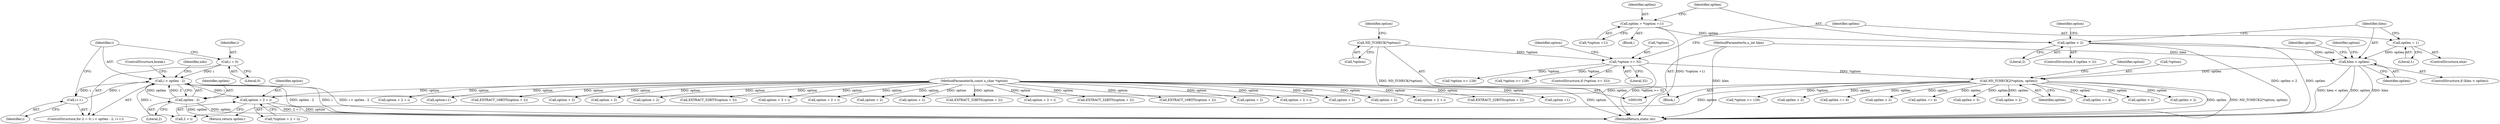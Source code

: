 digraph "0_tcpdump_211124b972e74f0da66bc8b16f181f78793e2f66@pointer" {
"1000359" [label="(Call,option + 2 + i)"];
"1000102" [label="(MethodParameterIn,const u_char *option)"];
"1000346" [label="(Call,i < optlen - 2)"];
"1000343" [label="(Call,i = 0)"];
"1000351" [label="(Call,i++)"];
"1000348" [label="(Call,optlen - 2)"];
"1000191" [label="(Call,ND_TCHECK2(*option, optlen))"];
"1000111" [label="(Call,*option >= 32)"];
"1000107" [label="(Call,ND_TCHECK(*option))"];
"1000162" [label="(Call,hlen < optlen)"];
"1000103" [label="(MethodParameterIn,u_int hlen)"];
"1000158" [label="(Call,optlen = 1)"];
"1000128" [label="(Call,optlen < 2)"];
"1000121" [label="(Call,optlen = *(option +1))"];
"1000342" [label="(ControlStructure,for (i = 0; i < optlen - 2; i++))"];
"1000343" [label="(Call,i = 0)"];
"1000113" [label="(Identifier,option)"];
"1000282" [label="(Call,option + 2)"];
"1000112" [label="(Call,*option)"];
"1000364" [label="(ControlStructure,break;)"];
"1000474" [label="(Call,EXTRACT_32BITS(option + 2))"];
"1000194" [label="(Identifier,optlen)"];
"1000347" [label="(Identifier,i)"];
"1000466" [label="(Call,optlen == 4)"];
"1000458" [label="(Call,option + 2 + i)"];
"1000540" [label="(Call,optlen > 2)"];
"1000514" [label="(Call,EXTRACT_32BITS(option + 2))"];
"1000164" [label="(Identifier,optlen)"];
"1000345" [label="(Literal,0)"];
"1000127" [label="(ControlStructure,if (optlen < 2))"];
"1000161" [label="(ControlStructure,if (hlen < optlen))"];
"1000111" [label="(Call,*option >= 32)"];
"1000193" [label="(Identifier,option)"];
"1000217" [label="(Call,EXTRACT_16BITS(option + 2))"];
"1000475" [label="(Call,option + 2)"];
"1000114" [label="(Literal,32)"];
"1000135" [label="(Identifier,option)"];
"1000565" [label="(Call,option + 2 + i)"];
"1000108" [label="(Call,*option)"];
"1000167" [label="(Call,*option >= 128)"];
"1000529" [label="(Call,option + 2)"];
"1000571" [label="(Return,return optlen;)"];
"1000159" [label="(Identifier,optlen)"];
"1000158" [label="(Call,optlen = 1)"];
"1000269" [label="(Call,option + 2)"];
"1000392" [label="(Call,option + 2 + i)"];
"1000107" [label="(Call,ND_TCHECK(*option))"];
"1000119" [label="(Identifier,option)"];
"1000361" [label="(Call,2 + i)"];
"1000123" [label="(Call,*(option +1))"];
"1000350" [label="(Literal,2)"];
"1000160" [label="(Literal,1)"];
"1000191" [label="(Call,ND_TCHECK2(*option, optlen))"];
"1000400" [label="(Call,optlen > 2)"];
"1000196" [label="(Call,*option >= 128)"];
"1000433" [label="(Call,optlen > 2)"];
"1000582" [label="(MethodReturn,static int)"];
"1000494" [label="(Call,EXTRACT_32BITS(option + 2))"];
"1000121" [label="(Call,optlen = *(option +1))"];
"1000506" [label="(Call,optlen == 6)"];
"1000310" [label="(Call,optlen > 2)"];
"1000346" [label="(Call,i < optlen - 2)"];
"1000128" [label="(Call,optlen < 2)"];
"1000162" [label="(Call,hlen < optlen)"];
"1000486" [label="(Call,optlen == 4)"];
"1000344" [label="(Identifier,i)"];
"1000352" [label="(Identifier,i)"];
"1000349" [label="(Identifier,optlen)"];
"1000124" [label="(Call,option +1)"];
"1000130" [label="(Literal,2)"];
"1000122" [label="(Identifier,optlen)"];
"1000425" [label="(Call,option + 2 + i)"];
"1000256" [label="(Call,optlen < 3)"];
"1000133" [label="(Call,*option >= 128)"];
"1000118" [label="(Call,option+1)"];
"1000157" [label="(ControlStructure,else)"];
"1000359" [label="(Call,option + 2 + i)"];
"1000115" [label="(Block,)"];
"1000360" [label="(Identifier,option)"];
"1000367" [label="(Call,optlen > 2)"];
"1000192" [label="(Call,*option)"];
"1000528" [label="(Call,EXTRACT_16BITS(option + 2))"];
"1000104" [label="(Block,)"];
"1000129" [label="(Identifier,optlen)"];
"1000495" [label="(Call,option + 2)"];
"1000110" [label="(ControlStructure,if (*option >= 32))"];
"1000169" [label="(Identifier,option)"];
"1000163" [label="(Identifier,hlen)"];
"1000515" [label="(Call,option + 2)"];
"1000351" [label="(Call,i++)"];
"1000218" [label="(Call,option + 2)"];
"1000228" [label="(Call,EXTRACT_32BITS(option + 2))"];
"1000348" [label="(Call,optlen - 2)"];
"1000102" [label="(MethodParameterIn,const u_char *option)"];
"1000302" [label="(Call,option + 3 + i)"];
"1000355" [label="(Identifier,ndo)"];
"1000103" [label="(MethodParameterIn,u_int hlen)"];
"1000335" [label="(Call,option + 2 + i)"];
"1000229" [label="(Call,option + 2)"];
"1000198" [label="(Identifier,option)"];
"1000358" [label="(Call,*(option + 2 + i))"];
"1000359" -> "1000358"  [label="AST: "];
"1000359" -> "1000361"  [label="CFG: "];
"1000360" -> "1000359"  [label="AST: "];
"1000361" -> "1000359"  [label="AST: "];
"1000358" -> "1000359"  [label="CFG: "];
"1000359" -> "1000582"  [label="DDG: 2 + i"];
"1000359" -> "1000582"  [label="DDG: option"];
"1000102" -> "1000359"  [label="DDG: option"];
"1000346" -> "1000359"  [label="DDG: i"];
"1000102" -> "1000100"  [label="AST: "];
"1000102" -> "1000582"  [label="DDG: option"];
"1000102" -> "1000118"  [label="DDG: option"];
"1000102" -> "1000124"  [label="DDG: option"];
"1000102" -> "1000217"  [label="DDG: option"];
"1000102" -> "1000218"  [label="DDG: option"];
"1000102" -> "1000228"  [label="DDG: option"];
"1000102" -> "1000229"  [label="DDG: option"];
"1000102" -> "1000269"  [label="DDG: option"];
"1000102" -> "1000282"  [label="DDG: option"];
"1000102" -> "1000302"  [label="DDG: option"];
"1000102" -> "1000335"  [label="DDG: option"];
"1000102" -> "1000392"  [label="DDG: option"];
"1000102" -> "1000425"  [label="DDG: option"];
"1000102" -> "1000458"  [label="DDG: option"];
"1000102" -> "1000474"  [label="DDG: option"];
"1000102" -> "1000475"  [label="DDG: option"];
"1000102" -> "1000494"  [label="DDG: option"];
"1000102" -> "1000495"  [label="DDG: option"];
"1000102" -> "1000514"  [label="DDG: option"];
"1000102" -> "1000515"  [label="DDG: option"];
"1000102" -> "1000528"  [label="DDG: option"];
"1000102" -> "1000529"  [label="DDG: option"];
"1000102" -> "1000565"  [label="DDG: option"];
"1000346" -> "1000342"  [label="AST: "];
"1000346" -> "1000348"  [label="CFG: "];
"1000347" -> "1000346"  [label="AST: "];
"1000348" -> "1000346"  [label="AST: "];
"1000355" -> "1000346"  [label="CFG: "];
"1000364" -> "1000346"  [label="CFG: "];
"1000346" -> "1000582"  [label="DDG: optlen - 2"];
"1000346" -> "1000582"  [label="DDG: i"];
"1000346" -> "1000582"  [label="DDG: i < optlen - 2"];
"1000343" -> "1000346"  [label="DDG: i"];
"1000351" -> "1000346"  [label="DDG: i"];
"1000348" -> "1000346"  [label="DDG: optlen"];
"1000348" -> "1000346"  [label="DDG: 2"];
"1000346" -> "1000351"  [label="DDG: i"];
"1000346" -> "1000361"  [label="DDG: i"];
"1000343" -> "1000342"  [label="AST: "];
"1000343" -> "1000345"  [label="CFG: "];
"1000344" -> "1000343"  [label="AST: "];
"1000345" -> "1000343"  [label="AST: "];
"1000347" -> "1000343"  [label="CFG: "];
"1000351" -> "1000342"  [label="AST: "];
"1000351" -> "1000352"  [label="CFG: "];
"1000352" -> "1000351"  [label="AST: "];
"1000347" -> "1000351"  [label="CFG: "];
"1000348" -> "1000350"  [label="CFG: "];
"1000349" -> "1000348"  [label="AST: "];
"1000350" -> "1000348"  [label="AST: "];
"1000348" -> "1000582"  [label="DDG: optlen"];
"1000191" -> "1000348"  [label="DDG: optlen"];
"1000348" -> "1000571"  [label="DDG: optlen"];
"1000191" -> "1000104"  [label="AST: "];
"1000191" -> "1000194"  [label="CFG: "];
"1000192" -> "1000191"  [label="AST: "];
"1000194" -> "1000191"  [label="AST: "];
"1000198" -> "1000191"  [label="CFG: "];
"1000191" -> "1000582"  [label="DDG: optlen"];
"1000191" -> "1000582"  [label="DDG: ND_TCHECK2(*option, optlen)"];
"1000111" -> "1000191"  [label="DDG: *option"];
"1000162" -> "1000191"  [label="DDG: optlen"];
"1000191" -> "1000196"  [label="DDG: *option"];
"1000191" -> "1000256"  [label="DDG: optlen"];
"1000191" -> "1000310"  [label="DDG: optlen"];
"1000191" -> "1000367"  [label="DDG: optlen"];
"1000191" -> "1000400"  [label="DDG: optlen"];
"1000191" -> "1000433"  [label="DDG: optlen"];
"1000191" -> "1000466"  [label="DDG: optlen"];
"1000191" -> "1000486"  [label="DDG: optlen"];
"1000191" -> "1000506"  [label="DDG: optlen"];
"1000191" -> "1000540"  [label="DDG: optlen"];
"1000191" -> "1000571"  [label="DDG: optlen"];
"1000111" -> "1000110"  [label="AST: "];
"1000111" -> "1000114"  [label="CFG: "];
"1000112" -> "1000111"  [label="AST: "];
"1000114" -> "1000111"  [label="AST: "];
"1000119" -> "1000111"  [label="CFG: "];
"1000159" -> "1000111"  [label="CFG: "];
"1000111" -> "1000582"  [label="DDG: *option >= 32"];
"1000107" -> "1000111"  [label="DDG: *option"];
"1000111" -> "1000133"  [label="DDG: *option"];
"1000111" -> "1000167"  [label="DDG: *option"];
"1000107" -> "1000104"  [label="AST: "];
"1000107" -> "1000108"  [label="CFG: "];
"1000108" -> "1000107"  [label="AST: "];
"1000113" -> "1000107"  [label="CFG: "];
"1000107" -> "1000582"  [label="DDG: ND_TCHECK(*option)"];
"1000162" -> "1000161"  [label="AST: "];
"1000162" -> "1000164"  [label="CFG: "];
"1000163" -> "1000162"  [label="AST: "];
"1000164" -> "1000162"  [label="AST: "];
"1000169" -> "1000162"  [label="CFG: "];
"1000193" -> "1000162"  [label="CFG: "];
"1000162" -> "1000582"  [label="DDG: optlen"];
"1000162" -> "1000582"  [label="DDG: hlen"];
"1000162" -> "1000582"  [label="DDG: hlen < optlen"];
"1000103" -> "1000162"  [label="DDG: hlen"];
"1000158" -> "1000162"  [label="DDG: optlen"];
"1000128" -> "1000162"  [label="DDG: optlen"];
"1000103" -> "1000100"  [label="AST: "];
"1000103" -> "1000582"  [label="DDG: hlen"];
"1000158" -> "1000157"  [label="AST: "];
"1000158" -> "1000160"  [label="CFG: "];
"1000159" -> "1000158"  [label="AST: "];
"1000160" -> "1000158"  [label="AST: "];
"1000163" -> "1000158"  [label="CFG: "];
"1000128" -> "1000127"  [label="AST: "];
"1000128" -> "1000130"  [label="CFG: "];
"1000129" -> "1000128"  [label="AST: "];
"1000130" -> "1000128"  [label="AST: "];
"1000135" -> "1000128"  [label="CFG: "];
"1000163" -> "1000128"  [label="CFG: "];
"1000128" -> "1000582"  [label="DDG: optlen"];
"1000128" -> "1000582"  [label="DDG: optlen < 2"];
"1000121" -> "1000128"  [label="DDG: optlen"];
"1000121" -> "1000115"  [label="AST: "];
"1000121" -> "1000123"  [label="CFG: "];
"1000122" -> "1000121"  [label="AST: "];
"1000123" -> "1000121"  [label="AST: "];
"1000129" -> "1000121"  [label="CFG: "];
"1000121" -> "1000582"  [label="DDG: *(option +1)"];
}

